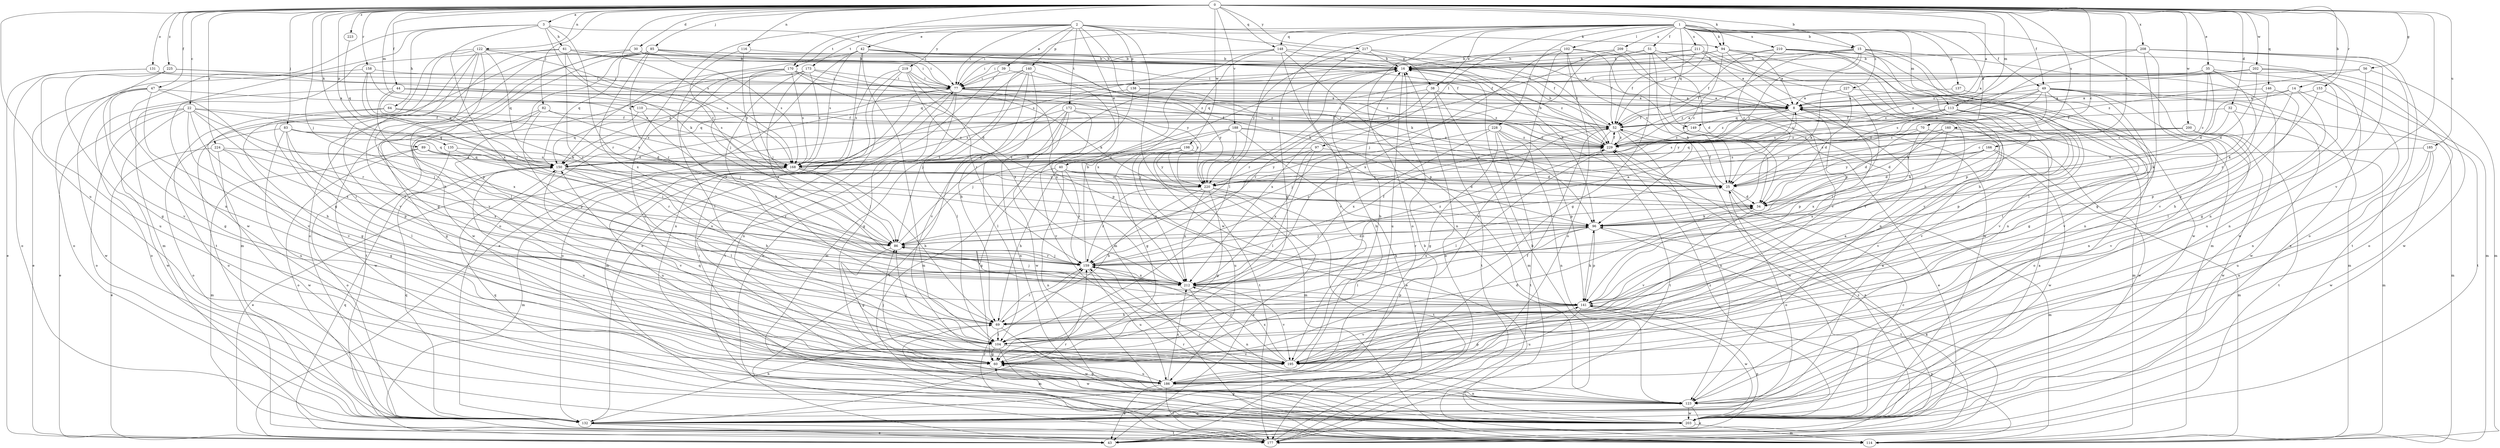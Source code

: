 strict digraph  {
0;
1;
2;
3;
8;
14;
15;
16;
22;
25;
30;
32;
34;
35;
38;
39;
40;
42;
43;
44;
47;
49;
51;
52;
56;
60;
61;
64;
69;
70;
77;
82;
83;
85;
86;
89;
94;
96;
97;
102;
104;
110;
113;
114;
116;
122;
123;
131;
132;
135;
137;
138;
140;
141;
146;
148;
149;
150;
153;
158;
159;
160;
166;
168;
170;
172;
173;
177;
185;
186;
188;
195;
198;
200;
202;
203;
208;
209;
210;
211;
212;
217;
219;
220;
223;
224;
225;
227;
228;
229;
0 -> 3  [label=a];
0 -> 8  [label=a];
0 -> 14  [label=b];
0 -> 15  [label=b];
0 -> 22  [label=c];
0 -> 25  [label=c];
0 -> 30  [label=d];
0 -> 32  [label=d];
0 -> 35  [label=e];
0 -> 44  [label=f];
0 -> 47  [label=f];
0 -> 49  [label=f];
0 -> 56  [label=g];
0 -> 82  [label=j];
0 -> 83  [label=j];
0 -> 85  [label=j];
0 -> 86  [label=j];
0 -> 89  [label=k];
0 -> 94  [label=k];
0 -> 110  [label=m];
0 -> 113  [label=m];
0 -> 116  [label=n];
0 -> 122  [label=n];
0 -> 131  [label=o];
0 -> 135  [label=p];
0 -> 146  [label=q];
0 -> 148  [label=q];
0 -> 153  [label=r];
0 -> 158  [label=r];
0 -> 160  [label=s];
0 -> 166  [label=s];
0 -> 168  [label=s];
0 -> 170  [label=t];
0 -> 185  [label=u];
0 -> 186  [label=u];
0 -> 188  [label=v];
0 -> 195  [label=v];
0 -> 198  [label=w];
0 -> 200  [label=w];
0 -> 202  [label=w];
0 -> 208  [label=x];
0 -> 217  [label=y];
0 -> 223  [label=z];
0 -> 224  [label=z];
0 -> 225  [label=z];
1 -> 15  [label=b];
1 -> 38  [label=e];
1 -> 49  [label=f];
1 -> 51  [label=f];
1 -> 52  [label=f];
1 -> 60  [label=g];
1 -> 70  [label=i];
1 -> 77  [label=i];
1 -> 94  [label=k];
1 -> 97  [label=l];
1 -> 102  [label=l];
1 -> 104  [label=l];
1 -> 113  [label=m];
1 -> 123  [label=n];
1 -> 132  [label=o];
1 -> 137  [label=p];
1 -> 148  [label=q];
1 -> 149  [label=q];
1 -> 170  [label=t];
1 -> 209  [label=x];
1 -> 210  [label=x];
1 -> 211  [label=x];
1 -> 227  [label=z];
1 -> 228  [label=z];
2 -> 38  [label=e];
2 -> 39  [label=e];
2 -> 40  [label=e];
2 -> 42  [label=e];
2 -> 77  [label=i];
2 -> 94  [label=k];
2 -> 96  [label=k];
2 -> 132  [label=o];
2 -> 138  [label=p];
2 -> 140  [label=p];
2 -> 172  [label=t];
2 -> 173  [label=t];
2 -> 203  [label=w];
2 -> 219  [label=y];
3 -> 61  [label=h];
3 -> 64  [label=h];
3 -> 77  [label=i];
3 -> 96  [label=k];
3 -> 159  [label=r];
3 -> 186  [label=u];
3 -> 203  [label=w];
3 -> 212  [label=x];
8 -> 52  [label=f];
8 -> 114  [label=m];
8 -> 141  [label=p];
8 -> 149  [label=q];
8 -> 220  [label=y];
8 -> 229  [label=z];
14 -> 8  [label=a];
14 -> 25  [label=c];
14 -> 104  [label=l];
14 -> 141  [label=p];
14 -> 177  [label=t];
15 -> 16  [label=b];
15 -> 69  [label=h];
15 -> 96  [label=k];
15 -> 104  [label=l];
15 -> 123  [label=n];
15 -> 150  [label=q];
15 -> 203  [label=w];
15 -> 220  [label=y];
15 -> 229  [label=z];
16 -> 77  [label=i];
16 -> 159  [label=r];
16 -> 186  [label=u];
16 -> 229  [label=z];
22 -> 43  [label=e];
22 -> 52  [label=f];
22 -> 69  [label=h];
22 -> 86  [label=j];
22 -> 132  [label=o];
22 -> 150  [label=q];
22 -> 195  [label=v];
22 -> 203  [label=w];
22 -> 212  [label=x];
25 -> 34  [label=d];
25 -> 52  [label=f];
25 -> 114  [label=m];
25 -> 132  [label=o];
30 -> 16  [label=b];
30 -> 52  [label=f];
30 -> 132  [label=o];
30 -> 168  [label=s];
30 -> 195  [label=v];
32 -> 25  [label=c];
32 -> 52  [label=f];
32 -> 96  [label=k];
32 -> 114  [label=m];
34 -> 96  [label=k];
34 -> 195  [label=v];
35 -> 25  [label=c];
35 -> 34  [label=d];
35 -> 52  [label=f];
35 -> 77  [label=i];
35 -> 114  [label=m];
35 -> 159  [label=r];
35 -> 186  [label=u];
38 -> 8  [label=a];
38 -> 114  [label=m];
38 -> 159  [label=r];
38 -> 177  [label=t];
38 -> 212  [label=x];
39 -> 77  [label=i];
39 -> 132  [label=o];
39 -> 229  [label=z];
40 -> 25  [label=c];
40 -> 34  [label=d];
40 -> 60  [label=g];
40 -> 69  [label=h];
40 -> 123  [label=n];
40 -> 159  [label=r];
40 -> 220  [label=y];
42 -> 16  [label=b];
42 -> 43  [label=e];
42 -> 52  [label=f];
42 -> 96  [label=k];
42 -> 104  [label=l];
42 -> 123  [label=n];
42 -> 150  [label=q];
42 -> 168  [label=s];
43 -> 141  [label=p];
43 -> 229  [label=z];
44 -> 8  [label=a];
44 -> 96  [label=k];
44 -> 132  [label=o];
44 -> 168  [label=s];
44 -> 212  [label=x];
44 -> 229  [label=z];
47 -> 8  [label=a];
47 -> 43  [label=e];
47 -> 60  [label=g];
47 -> 159  [label=r];
47 -> 195  [label=v];
47 -> 203  [label=w];
49 -> 8  [label=a];
49 -> 25  [label=c];
49 -> 60  [label=g];
49 -> 96  [label=k];
49 -> 104  [label=l];
49 -> 114  [label=m];
49 -> 123  [label=n];
49 -> 168  [label=s];
49 -> 203  [label=w];
49 -> 229  [label=z];
51 -> 16  [label=b];
51 -> 34  [label=d];
51 -> 52  [label=f];
51 -> 60  [label=g];
51 -> 86  [label=j];
51 -> 96  [label=k];
51 -> 195  [label=v];
52 -> 8  [label=a];
52 -> 16  [label=b];
52 -> 123  [label=n];
52 -> 159  [label=r];
52 -> 177  [label=t];
52 -> 203  [label=w];
52 -> 229  [label=z];
56 -> 60  [label=g];
56 -> 77  [label=i];
56 -> 114  [label=m];
56 -> 229  [label=z];
60 -> 8  [label=a];
60 -> 34  [label=d];
60 -> 86  [label=j];
60 -> 186  [label=u];
61 -> 16  [label=b];
61 -> 25  [label=c];
61 -> 77  [label=i];
61 -> 104  [label=l];
61 -> 114  [label=m];
61 -> 159  [label=r];
64 -> 34  [label=d];
64 -> 52  [label=f];
64 -> 60  [label=g];
64 -> 132  [label=o];
69 -> 104  [label=l];
69 -> 114  [label=m];
69 -> 159  [label=r];
69 -> 203  [label=w];
70 -> 34  [label=d];
70 -> 195  [label=v];
70 -> 212  [label=x];
70 -> 229  [label=z];
77 -> 8  [label=a];
77 -> 25  [label=c];
77 -> 60  [label=g];
77 -> 104  [label=l];
77 -> 114  [label=m];
77 -> 132  [label=o];
77 -> 141  [label=p];
77 -> 150  [label=q];
77 -> 220  [label=y];
82 -> 52  [label=f];
82 -> 60  [label=g];
82 -> 141  [label=p];
82 -> 168  [label=s];
82 -> 203  [label=w];
83 -> 104  [label=l];
83 -> 132  [label=o];
83 -> 141  [label=p];
83 -> 150  [label=q];
83 -> 168  [label=s];
83 -> 186  [label=u];
83 -> 229  [label=z];
85 -> 16  [label=b];
85 -> 25  [label=c];
85 -> 52  [label=f];
85 -> 60  [label=g];
85 -> 77  [label=i];
85 -> 104  [label=l];
85 -> 150  [label=q];
85 -> 159  [label=r];
85 -> 177  [label=t];
85 -> 203  [label=w];
85 -> 212  [label=x];
86 -> 8  [label=a];
86 -> 16  [label=b];
86 -> 60  [label=g];
86 -> 159  [label=r];
89 -> 86  [label=j];
89 -> 114  [label=m];
89 -> 132  [label=o];
89 -> 150  [label=q];
89 -> 168  [label=s];
94 -> 8  [label=a];
94 -> 16  [label=b];
94 -> 25  [label=c];
94 -> 104  [label=l];
94 -> 114  [label=m];
94 -> 150  [label=q];
94 -> 195  [label=v];
96 -> 86  [label=j];
96 -> 104  [label=l];
96 -> 141  [label=p];
96 -> 159  [label=r];
96 -> 177  [label=t];
96 -> 212  [label=x];
97 -> 34  [label=d];
97 -> 104  [label=l];
97 -> 168  [label=s];
97 -> 212  [label=x];
97 -> 220  [label=y];
102 -> 16  [label=b];
102 -> 25  [label=c];
102 -> 34  [label=d];
102 -> 132  [label=o];
102 -> 186  [label=u];
102 -> 203  [label=w];
102 -> 212  [label=x];
104 -> 60  [label=g];
104 -> 86  [label=j];
104 -> 195  [label=v];
104 -> 203  [label=w];
110 -> 52  [label=f];
110 -> 86  [label=j];
110 -> 150  [label=q];
113 -> 52  [label=f];
113 -> 132  [label=o];
113 -> 141  [label=p];
113 -> 168  [label=s];
113 -> 195  [label=v];
113 -> 229  [label=z];
114 -> 141  [label=p];
116 -> 16  [label=b];
116 -> 86  [label=j];
116 -> 220  [label=y];
122 -> 16  [label=b];
122 -> 60  [label=g];
122 -> 69  [label=h];
122 -> 104  [label=l];
122 -> 114  [label=m];
122 -> 141  [label=p];
122 -> 150  [label=q];
122 -> 168  [label=s];
122 -> 195  [label=v];
123 -> 43  [label=e];
123 -> 132  [label=o];
123 -> 159  [label=r];
123 -> 203  [label=w];
131 -> 43  [label=e];
131 -> 77  [label=i];
131 -> 132  [label=o];
131 -> 229  [label=z];
132 -> 8  [label=a];
132 -> 16  [label=b];
132 -> 43  [label=e];
132 -> 69  [label=h];
132 -> 150  [label=q];
132 -> 159  [label=r];
132 -> 177  [label=t];
135 -> 132  [label=o];
135 -> 159  [label=r];
135 -> 168  [label=s];
137 -> 8  [label=a];
137 -> 195  [label=v];
138 -> 8  [label=a];
138 -> 86  [label=j];
138 -> 114  [label=m];
138 -> 229  [label=z];
140 -> 43  [label=e];
140 -> 69  [label=h];
140 -> 77  [label=i];
140 -> 114  [label=m];
140 -> 177  [label=t];
140 -> 195  [label=v];
140 -> 212  [label=x];
141 -> 69  [label=h];
141 -> 96  [label=k];
141 -> 186  [label=u];
141 -> 195  [label=v];
141 -> 203  [label=w];
146 -> 8  [label=a];
146 -> 69  [label=h];
146 -> 96  [label=k];
148 -> 16  [label=b];
148 -> 77  [label=i];
148 -> 114  [label=m];
148 -> 123  [label=n];
148 -> 141  [label=p];
148 -> 212  [label=x];
148 -> 229  [label=z];
149 -> 43  [label=e];
149 -> 229  [label=z];
150 -> 25  [label=c];
150 -> 69  [label=h];
150 -> 104  [label=l];
150 -> 159  [label=r];
150 -> 186  [label=u];
150 -> 195  [label=v];
150 -> 229  [label=z];
153 -> 8  [label=a];
153 -> 123  [label=n];
153 -> 141  [label=p];
158 -> 77  [label=i];
158 -> 86  [label=j];
158 -> 132  [label=o];
158 -> 150  [label=q];
158 -> 168  [label=s];
159 -> 16  [label=b];
159 -> 34  [label=d];
159 -> 52  [label=f];
159 -> 86  [label=j];
159 -> 186  [label=u];
159 -> 212  [label=x];
159 -> 229  [label=z];
160 -> 34  [label=d];
160 -> 96  [label=k];
160 -> 168  [label=s];
160 -> 203  [label=w];
160 -> 229  [label=z];
166 -> 34  [label=d];
166 -> 114  [label=m];
166 -> 168  [label=s];
166 -> 203  [label=w];
166 -> 212  [label=x];
166 -> 220  [label=y];
168 -> 43  [label=e];
168 -> 69  [label=h];
168 -> 86  [label=j];
168 -> 114  [label=m];
168 -> 186  [label=u];
168 -> 220  [label=y];
170 -> 8  [label=a];
170 -> 34  [label=d];
170 -> 77  [label=i];
170 -> 86  [label=j];
170 -> 104  [label=l];
170 -> 168  [label=s];
170 -> 195  [label=v];
170 -> 212  [label=x];
172 -> 52  [label=f];
172 -> 104  [label=l];
172 -> 123  [label=n];
172 -> 168  [label=s];
172 -> 177  [label=t];
172 -> 195  [label=v];
172 -> 203  [label=w];
172 -> 220  [label=y];
173 -> 69  [label=h];
173 -> 77  [label=i];
173 -> 96  [label=k];
173 -> 150  [label=q];
173 -> 168  [label=s];
173 -> 177  [label=t];
173 -> 212  [label=x];
177 -> 16  [label=b];
177 -> 96  [label=k];
177 -> 150  [label=q];
177 -> 159  [label=r];
185 -> 123  [label=n];
185 -> 168  [label=s];
185 -> 186  [label=u];
185 -> 203  [label=w];
186 -> 16  [label=b];
186 -> 43  [label=e];
186 -> 52  [label=f];
186 -> 60  [label=g];
186 -> 123  [label=n];
186 -> 141  [label=p];
186 -> 177  [label=t];
186 -> 212  [label=x];
188 -> 25  [label=c];
188 -> 43  [label=e];
188 -> 60  [label=g];
188 -> 86  [label=j];
188 -> 177  [label=t];
188 -> 220  [label=y];
188 -> 229  [label=z];
195 -> 16  [label=b];
195 -> 150  [label=q];
195 -> 159  [label=r];
195 -> 212  [label=x];
198 -> 25  [label=c];
198 -> 114  [label=m];
198 -> 168  [label=s];
198 -> 186  [label=u];
198 -> 212  [label=x];
198 -> 220  [label=y];
200 -> 114  [label=m];
200 -> 150  [label=q];
200 -> 168  [label=s];
200 -> 177  [label=t];
200 -> 195  [label=v];
200 -> 203  [label=w];
200 -> 220  [label=y];
200 -> 229  [label=z];
202 -> 8  [label=a];
202 -> 34  [label=d];
202 -> 77  [label=i];
202 -> 132  [label=o];
202 -> 203  [label=w];
202 -> 229  [label=z];
203 -> 8  [label=a];
203 -> 16  [label=b];
203 -> 25  [label=c];
203 -> 60  [label=g];
203 -> 77  [label=i];
203 -> 114  [label=m];
203 -> 150  [label=q];
203 -> 159  [label=r];
203 -> 229  [label=z];
208 -> 16  [label=b];
208 -> 25  [label=c];
208 -> 60  [label=g];
208 -> 123  [label=n];
208 -> 132  [label=o];
208 -> 177  [label=t];
208 -> 195  [label=v];
208 -> 229  [label=z];
209 -> 16  [label=b];
209 -> 123  [label=n];
209 -> 168  [label=s];
209 -> 195  [label=v];
209 -> 220  [label=y];
210 -> 16  [label=b];
210 -> 25  [label=c];
210 -> 43  [label=e];
210 -> 52  [label=f];
210 -> 123  [label=n];
210 -> 141  [label=p];
210 -> 203  [label=w];
211 -> 8  [label=a];
211 -> 16  [label=b];
211 -> 52  [label=f];
211 -> 69  [label=h];
211 -> 77  [label=i];
211 -> 141  [label=p];
212 -> 25  [label=c];
212 -> 86  [label=j];
212 -> 96  [label=k];
212 -> 123  [label=n];
212 -> 141  [label=p];
212 -> 195  [label=v];
217 -> 8  [label=a];
217 -> 16  [label=b];
217 -> 96  [label=k];
217 -> 195  [label=v];
217 -> 220  [label=y];
219 -> 77  [label=i];
219 -> 123  [label=n];
219 -> 159  [label=r];
219 -> 168  [label=s];
219 -> 186  [label=u];
219 -> 212  [label=x];
219 -> 220  [label=y];
220 -> 43  [label=e];
220 -> 60  [label=g];
220 -> 69  [label=h];
220 -> 159  [label=r];
220 -> 177  [label=t];
220 -> 212  [label=x];
223 -> 150  [label=q];
224 -> 43  [label=e];
224 -> 60  [label=g];
224 -> 168  [label=s];
224 -> 203  [label=w];
224 -> 212  [label=x];
225 -> 60  [label=g];
225 -> 77  [label=i];
225 -> 186  [label=u];
225 -> 195  [label=v];
225 -> 229  [label=z];
227 -> 8  [label=a];
227 -> 34  [label=d];
227 -> 195  [label=v];
227 -> 229  [label=z];
228 -> 60  [label=g];
228 -> 86  [label=j];
228 -> 123  [label=n];
228 -> 141  [label=p];
228 -> 177  [label=t];
228 -> 212  [label=x];
228 -> 229  [label=z];
229 -> 16  [label=b];
229 -> 43  [label=e];
229 -> 52  [label=f];
229 -> 104  [label=l];
229 -> 150  [label=q];
}
